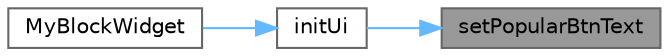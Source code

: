 digraph "setPopularBtnText"
{
 // LATEX_PDF_SIZE
  bgcolor="transparent";
  edge [fontname=Helvetica,fontsize=10,labelfontname=Helvetica,labelfontsize=10];
  node [fontname=Helvetica,fontsize=10,shape=box,height=0.2,width=0.4];
  rankdir="RL";
  Node1 [id="Node000001",label="setPopularBtnText",height=0.2,width=0.4,color="gray40", fillcolor="grey60", style="filled", fontcolor="black",tooltip="设置流行度按钮文本"];
  Node1 -> Node2 [id="edge1_Node000001_Node000002",dir="back",color="steelblue1",style="solid",tooltip=" "];
  Node2 [id="Node000002",label="initUi",height=0.2,width=0.4,color="grey40", fillcolor="white", style="filled",URL="$class_my_block_widget.html#afba6e95967cc3eb25fd518f7bde6ec04",tooltip="初始化用户界面"];
  Node2 -> Node3 [id="edge2_Node000002_Node000003",dir="back",color="steelblue1",style="solid",tooltip=" "];
  Node3 [id="Node000003",label="MyBlockWidget",height=0.2,width=0.4,color="grey40", fillcolor="white", style="filled",URL="$class_my_block_widget.html#a41feb4dae38ff219b56f5a5a94978691",tooltip="构造函数，初始化块状控件"];
}
